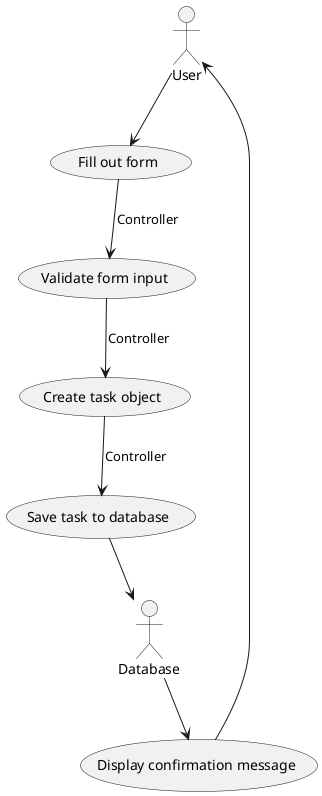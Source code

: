 @startuml createTask

actor User
actor Database

usecase FillOutForm as "Fill out form"
usecase ValidateForm as "Validate form input"
usecase CreateTask as "Create task object"
usecase SaveTask as "Save task to database"
usecase DisplayConfirmation as "Display confirmation message"

User --> FillOutForm
FillOutForm --> ValidateForm : Controller
ValidateForm --> CreateTask : Controller
CreateTask --> SaveTask : Controller
SaveTask --> Database
Database --> DisplayConfirmation
DisplayConfirmation --> User

@enduml

